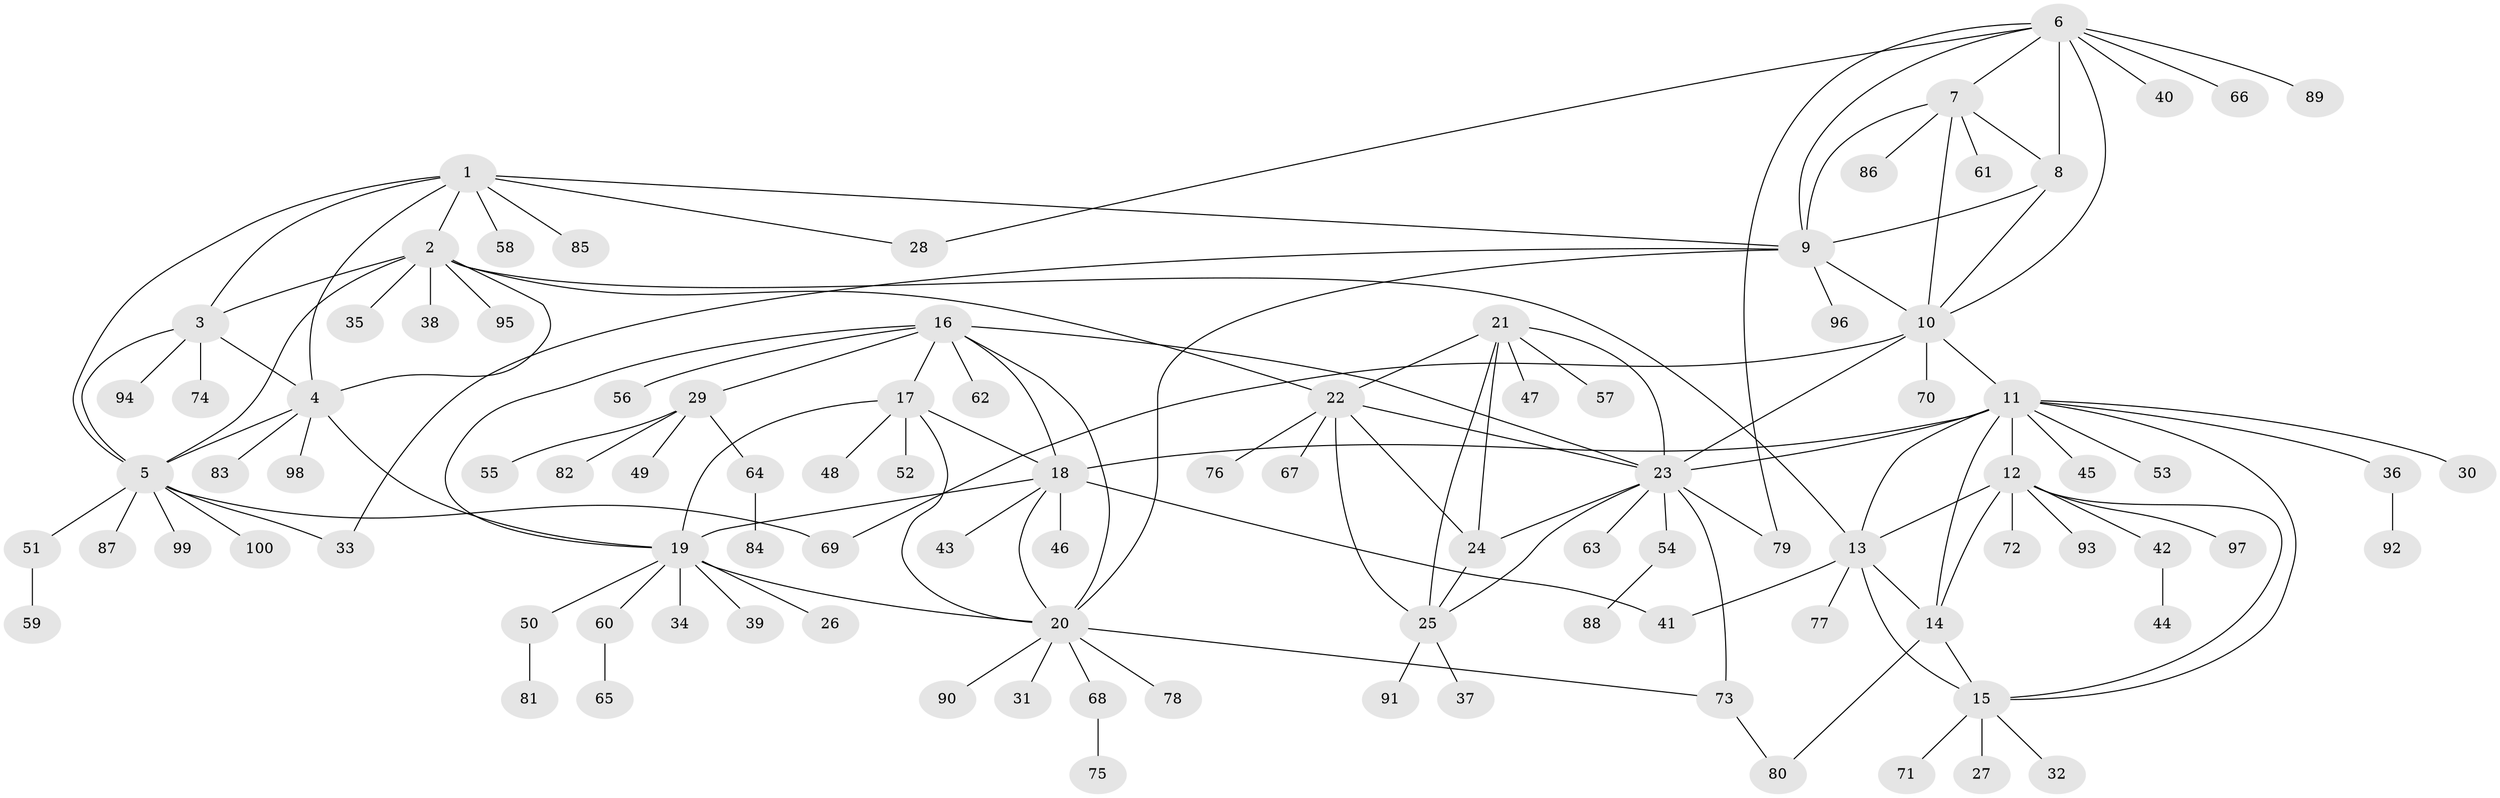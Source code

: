 // Generated by graph-tools (version 1.1) at 2025/11/02/27/25 16:11:29]
// undirected, 100 vertices, 142 edges
graph export_dot {
graph [start="1"]
  node [color=gray90,style=filled];
  1;
  2;
  3;
  4;
  5;
  6;
  7;
  8;
  9;
  10;
  11;
  12;
  13;
  14;
  15;
  16;
  17;
  18;
  19;
  20;
  21;
  22;
  23;
  24;
  25;
  26;
  27;
  28;
  29;
  30;
  31;
  32;
  33;
  34;
  35;
  36;
  37;
  38;
  39;
  40;
  41;
  42;
  43;
  44;
  45;
  46;
  47;
  48;
  49;
  50;
  51;
  52;
  53;
  54;
  55;
  56;
  57;
  58;
  59;
  60;
  61;
  62;
  63;
  64;
  65;
  66;
  67;
  68;
  69;
  70;
  71;
  72;
  73;
  74;
  75;
  76;
  77;
  78;
  79;
  80;
  81;
  82;
  83;
  84;
  85;
  86;
  87;
  88;
  89;
  90;
  91;
  92;
  93;
  94;
  95;
  96;
  97;
  98;
  99;
  100;
  1 -- 2;
  1 -- 3;
  1 -- 4;
  1 -- 5;
  1 -- 9;
  1 -- 28;
  1 -- 58;
  1 -- 85;
  2 -- 3;
  2 -- 4;
  2 -- 5;
  2 -- 13;
  2 -- 22;
  2 -- 35;
  2 -- 38;
  2 -- 95;
  3 -- 4;
  3 -- 5;
  3 -- 74;
  3 -- 94;
  4 -- 5;
  4 -- 19;
  4 -- 83;
  4 -- 98;
  5 -- 33;
  5 -- 51;
  5 -- 69;
  5 -- 87;
  5 -- 99;
  5 -- 100;
  6 -- 7;
  6 -- 8;
  6 -- 9;
  6 -- 10;
  6 -- 28;
  6 -- 40;
  6 -- 66;
  6 -- 79;
  6 -- 89;
  7 -- 8;
  7 -- 9;
  7 -- 10;
  7 -- 61;
  7 -- 86;
  8 -- 9;
  8 -- 10;
  9 -- 10;
  9 -- 20;
  9 -- 33;
  9 -- 96;
  10 -- 11;
  10 -- 23;
  10 -- 69;
  10 -- 70;
  11 -- 12;
  11 -- 13;
  11 -- 14;
  11 -- 15;
  11 -- 18;
  11 -- 23;
  11 -- 30;
  11 -- 36;
  11 -- 45;
  11 -- 53;
  12 -- 13;
  12 -- 14;
  12 -- 15;
  12 -- 42;
  12 -- 72;
  12 -- 93;
  12 -- 97;
  13 -- 14;
  13 -- 15;
  13 -- 41;
  13 -- 77;
  14 -- 15;
  14 -- 80;
  15 -- 27;
  15 -- 32;
  15 -- 71;
  16 -- 17;
  16 -- 18;
  16 -- 19;
  16 -- 20;
  16 -- 23;
  16 -- 29;
  16 -- 56;
  16 -- 62;
  17 -- 18;
  17 -- 19;
  17 -- 20;
  17 -- 48;
  17 -- 52;
  18 -- 19;
  18 -- 20;
  18 -- 41;
  18 -- 43;
  18 -- 46;
  19 -- 20;
  19 -- 26;
  19 -- 34;
  19 -- 39;
  19 -- 50;
  19 -- 60;
  20 -- 31;
  20 -- 68;
  20 -- 73;
  20 -- 78;
  20 -- 90;
  21 -- 22;
  21 -- 23;
  21 -- 24;
  21 -- 25;
  21 -- 47;
  21 -- 57;
  22 -- 23;
  22 -- 24;
  22 -- 25;
  22 -- 67;
  22 -- 76;
  23 -- 24;
  23 -- 25;
  23 -- 54;
  23 -- 63;
  23 -- 73;
  23 -- 79;
  24 -- 25;
  25 -- 37;
  25 -- 91;
  29 -- 49;
  29 -- 55;
  29 -- 64;
  29 -- 82;
  36 -- 92;
  42 -- 44;
  50 -- 81;
  51 -- 59;
  54 -- 88;
  60 -- 65;
  64 -- 84;
  68 -- 75;
  73 -- 80;
}
